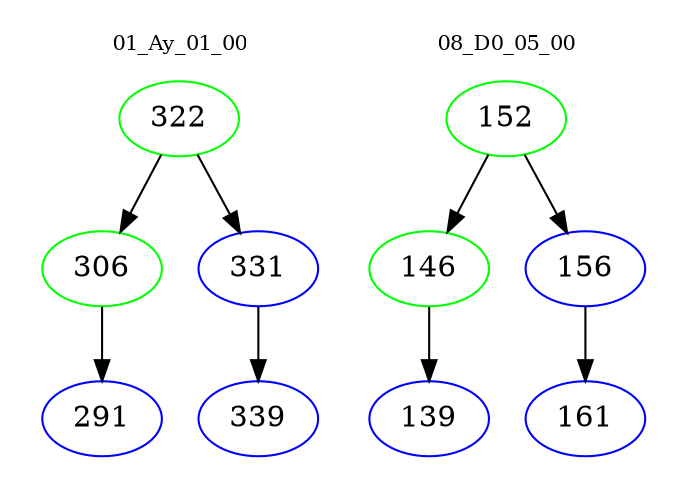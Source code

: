digraph{
subgraph cluster_0 {
color = white
label = "01_Ay_01_00";
fontsize=10;
T0_322 [label="322", color="green"]
T0_322 -> T0_306 [color="black"]
T0_306 [label="306", color="green"]
T0_306 -> T0_291 [color="black"]
T0_291 [label="291", color="blue"]
T0_322 -> T0_331 [color="black"]
T0_331 [label="331", color="blue"]
T0_331 -> T0_339 [color="black"]
T0_339 [label="339", color="blue"]
}
subgraph cluster_1 {
color = white
label = "08_D0_05_00";
fontsize=10;
T1_152 [label="152", color="green"]
T1_152 -> T1_146 [color="black"]
T1_146 [label="146", color="green"]
T1_146 -> T1_139 [color="black"]
T1_139 [label="139", color="blue"]
T1_152 -> T1_156 [color="black"]
T1_156 [label="156", color="blue"]
T1_156 -> T1_161 [color="black"]
T1_161 [label="161", color="blue"]
}
}
